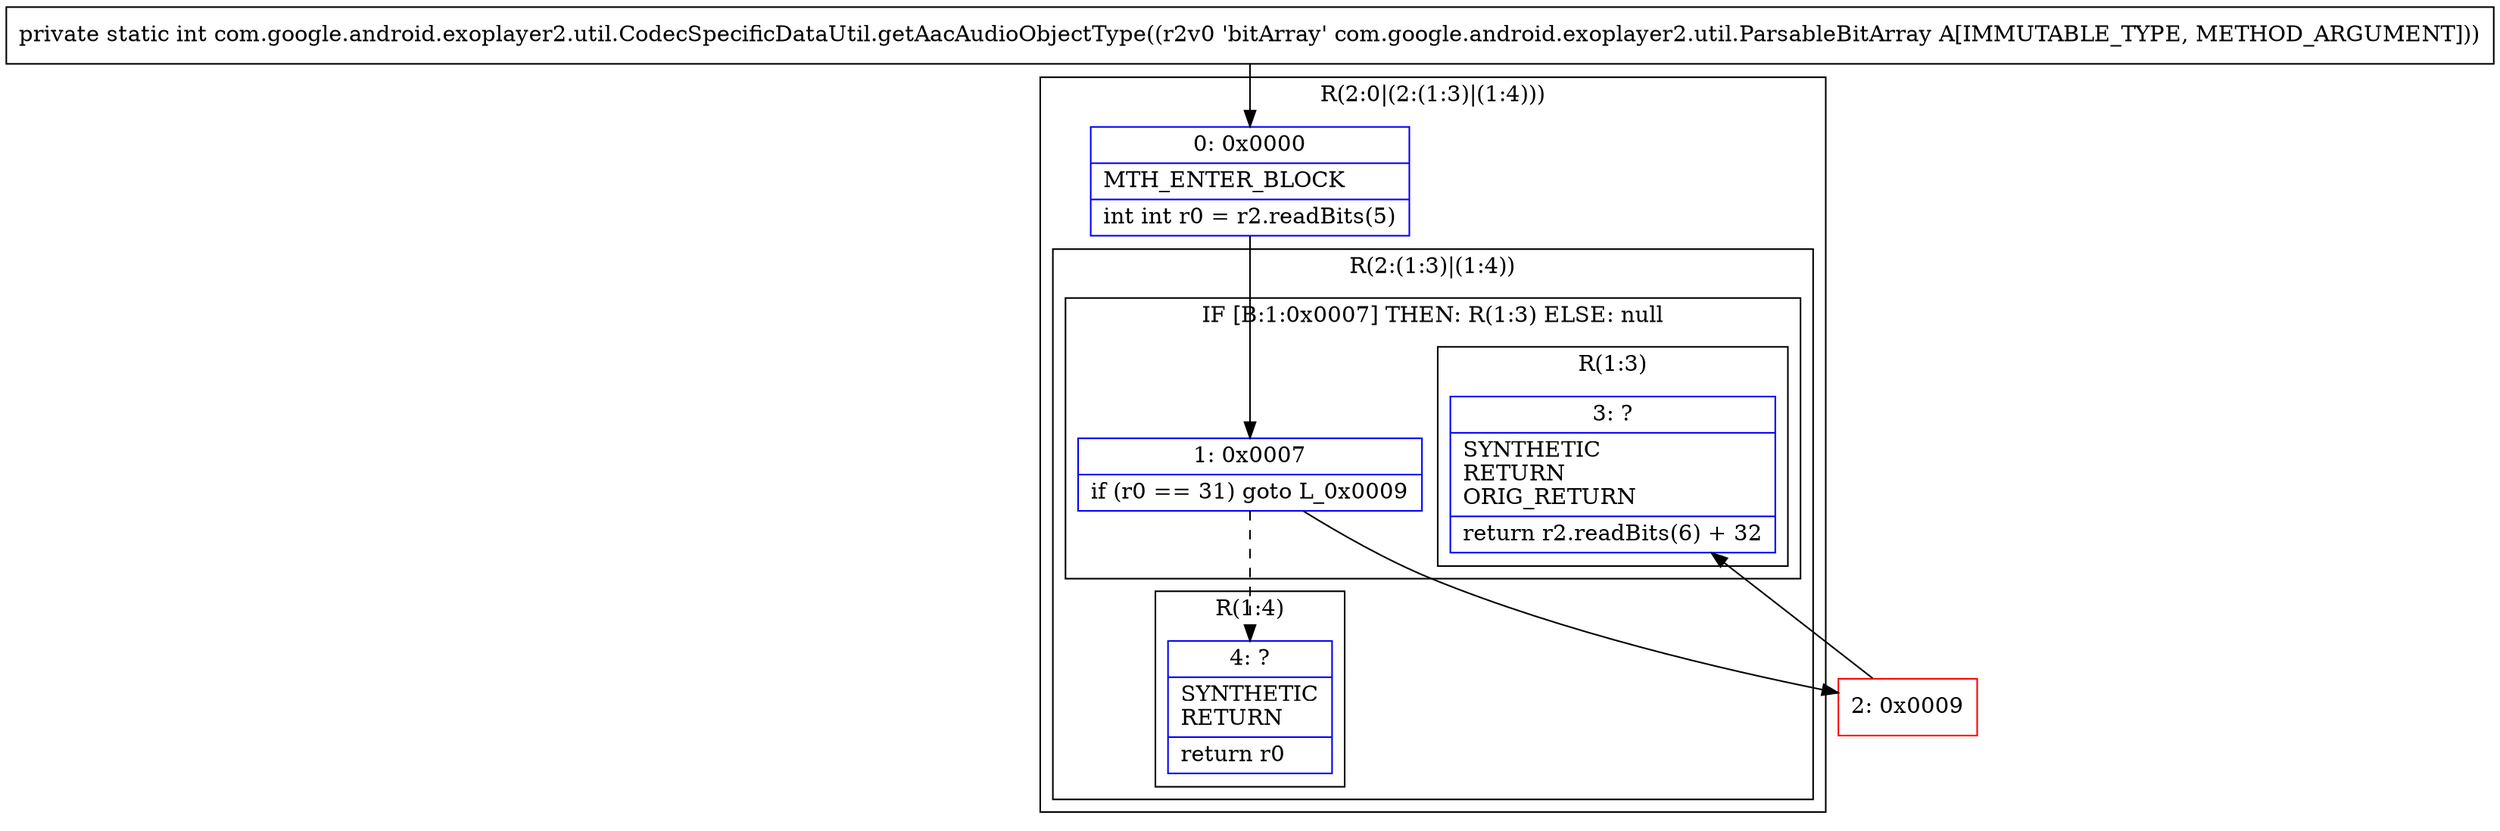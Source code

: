 digraph "CFG forcom.google.android.exoplayer2.util.CodecSpecificDataUtil.getAacAudioObjectType(Lcom\/google\/android\/exoplayer2\/util\/ParsableBitArray;)I" {
subgraph cluster_Region_1472407973 {
label = "R(2:0|(2:(1:3)|(1:4)))";
node [shape=record,color=blue];
Node_0 [shape=record,label="{0\:\ 0x0000|MTH_ENTER_BLOCK\l|int int r0 = r2.readBits(5)\l}"];
subgraph cluster_Region_1110840771 {
label = "R(2:(1:3)|(1:4))";
node [shape=record,color=blue];
subgraph cluster_IfRegion_886667317 {
label = "IF [B:1:0x0007] THEN: R(1:3) ELSE: null";
node [shape=record,color=blue];
Node_1 [shape=record,label="{1\:\ 0x0007|if (r0 == 31) goto L_0x0009\l}"];
subgraph cluster_Region_158258533 {
label = "R(1:3)";
node [shape=record,color=blue];
Node_3 [shape=record,label="{3\:\ ?|SYNTHETIC\lRETURN\lORIG_RETURN\l|return r2.readBits(6) + 32\l}"];
}
}
subgraph cluster_Region_1998163153 {
label = "R(1:4)";
node [shape=record,color=blue];
Node_4 [shape=record,label="{4\:\ ?|SYNTHETIC\lRETURN\l|return r0\l}"];
}
}
}
Node_2 [shape=record,color=red,label="{2\:\ 0x0009}"];
MethodNode[shape=record,label="{private static int com.google.android.exoplayer2.util.CodecSpecificDataUtil.getAacAudioObjectType((r2v0 'bitArray' com.google.android.exoplayer2.util.ParsableBitArray A[IMMUTABLE_TYPE, METHOD_ARGUMENT])) }"];
MethodNode -> Node_0;
Node_0 -> Node_1;
Node_1 -> Node_2;
Node_1 -> Node_4[style=dashed];
Node_2 -> Node_3;
}

